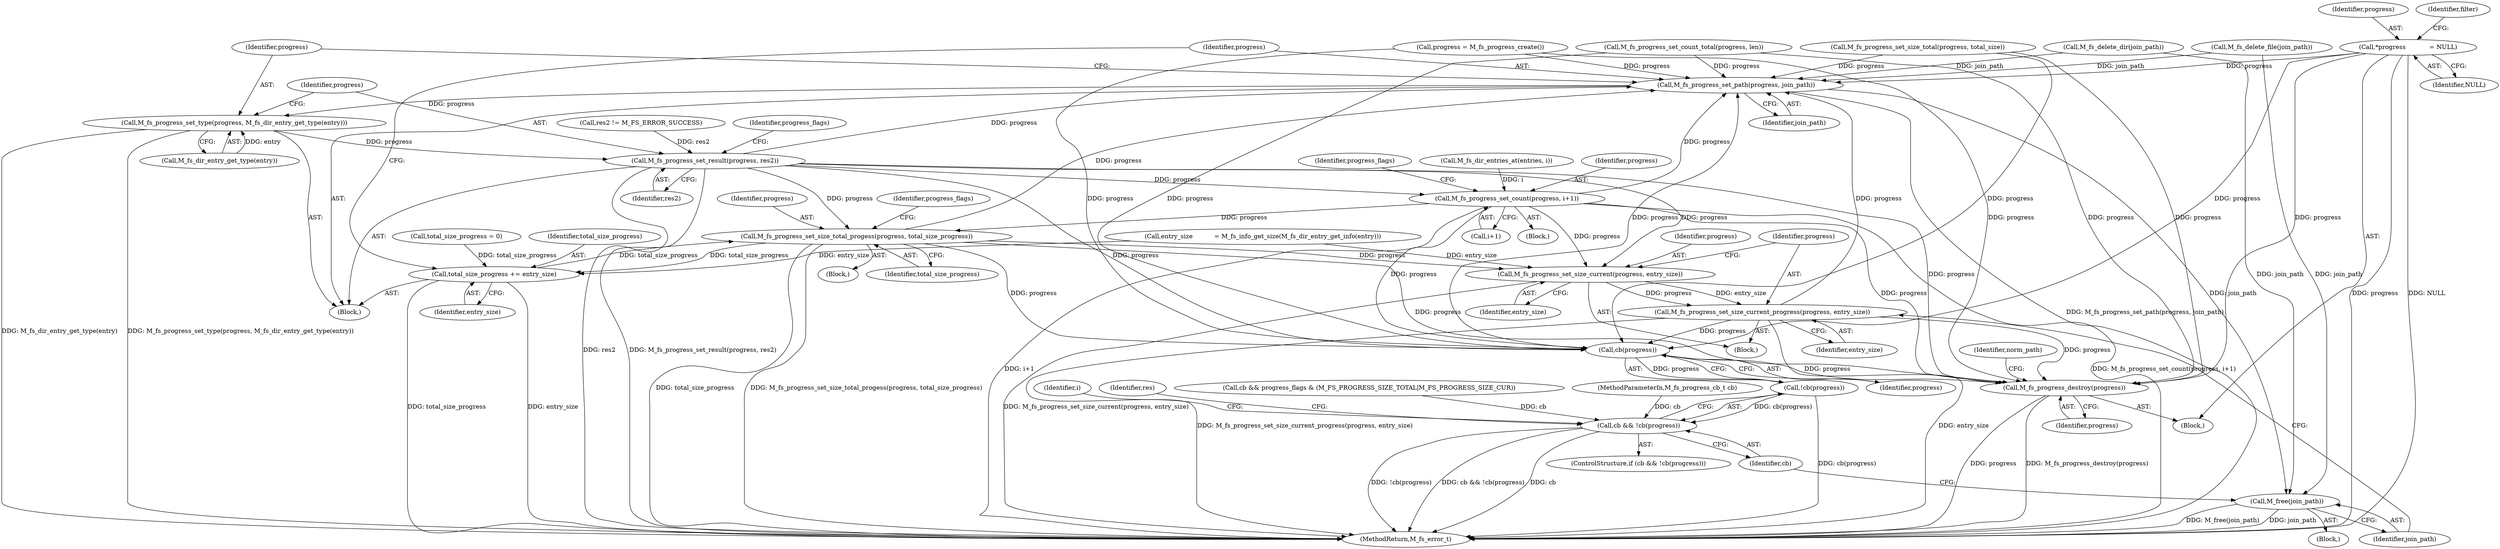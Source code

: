digraph "0_mstdlib_db124b8f607dd0a40a9aef2d4d468fad433522a7_2@pointer" {
"1000131" [label="(Call,*progress            = NULL)"];
"1000348" [label="(Call,M_fs_progress_set_path(progress, join_path))"];
"1000351" [label="(Call,M_fs_progress_set_type(progress, M_fs_dir_entry_get_type(entry)))"];
"1000355" [label="(Call,M_fs_progress_set_result(progress, res2))"];
"1000363" [label="(Call,M_fs_progress_set_count(progress, i+1))"];
"1000373" [label="(Call,M_fs_progress_set_size_total_progess(progress, total_size_progress))"];
"1000345" [label="(Call,total_size_progress += entry_size)"];
"1000381" [label="(Call,M_fs_progress_set_size_current(progress, entry_size))"];
"1000384" [label="(Call,M_fs_progress_set_size_current_progress(progress, entry_size))"];
"1000393" [label="(Call,cb(progress))"];
"1000392" [label="(Call,!cb(progress))"];
"1000390" [label="(Call,cb && !cb(progress))"];
"1000402" [label="(Call,M_fs_progress_destroy(progress))"];
"1000387" [label="(Call,M_free(join_path))"];
"1000300" [label="(Block,)"];
"1000246" [label="(Call,progress = M_fs_progress_create())"];
"1000374" [label="(Identifier,progress)"];
"1000382" [label="(Identifier,progress)"];
"1000403" [label="(Identifier,progress)"];
"1000340" [label="(Call,entry_size           = M_fs_info_get_size(M_fs_dir_entry_get_info(entry)))"];
"1000150" [label="(Call,total_size_progress = 0)"];
"1000397" [label="(Identifier,res)"];
"1000373" [label="(Call,M_fs_progress_set_size_total_progess(progress, total_size_progress))"];
"1000352" [label="(Identifier,progress)"];
"1000357" [label="(Identifier,res2)"];
"1000370" [label="(Identifier,progress_flags)"];
"1000393" [label="(Call,cb(progress))"];
"1000384" [label="(Call,M_fs_progress_set_size_current_progress(progress, entry_size))"];
"1000378" [label="(Identifier,progress_flags)"];
"1000386" [label="(Identifier,entry_size)"];
"1000392" [label="(Call,!cb(progress))"];
"1000365" [label="(Call,i+1)"];
"1000132" [label="(Identifier,progress)"];
"1000303" [label="(Call,M_fs_dir_entries_at(entries, i))"];
"1000213" [label="(Call,cb && progress_flags & (M_FS_PROGRESS_SIZE_TOTAL|M_FS_PROGRESS_SIZE_CUR))"];
"1000122" [label="(MethodParameterIn,M_fs_progress_cb_t cb)"];
"1000277" [label="(Call,M_fs_progress_set_size_total(progress, total_size))"];
"1000360" [label="(Identifier,progress_flags)"];
"1000394" [label="(Identifier,progress)"];
"1000136" [label="(Identifier,filter)"];
"1000402" [label="(Call,M_fs_progress_destroy(progress))"];
"1000339" [label="(Block,)"];
"1000383" [label="(Identifier,entry_size)"];
"1000299" [label="(Identifier,i)"];
"1000330" [label="(Call,res2 != M_FS_ERROR_SUCCESS)"];
"1000348" [label="(Call,M_fs_progress_set_path(progress, join_path))"];
"1000364" [label="(Identifier,progress)"];
"1000345" [label="(Call,total_size_progress += entry_size)"];
"1000391" [label="(Identifier,cb)"];
"1000131" [label="(Call,*progress            = NULL)"];
"1000390" [label="(Call,cb && !cb(progress))"];
"1000363" [label="(Call,M_fs_progress_set_count(progress, i+1))"];
"1000133" [label="(Identifier,NULL)"];
"1000388" [label="(Identifier,join_path)"];
"1000389" [label="(ControlStructure,if (cb && !cb(progress)))"];
"1000350" [label="(Identifier,join_path)"];
"1000372" [label="(Block,)"];
"1000381" [label="(Call,M_fs_progress_set_size_current(progress, entry_size))"];
"1000385" [label="(Identifier,progress)"];
"1000349" [label="(Identifier,progress)"];
"1000346" [label="(Identifier,total_size_progress)"];
"1000327" [label="(Call,M_fs_delete_file(join_path))"];
"1000375" [label="(Identifier,total_size_progress)"];
"1000408" [label="(MethodReturn,M_fs_error_t)"];
"1000347" [label="(Identifier,entry_size)"];
"1000355" [label="(Call,M_fs_progress_set_result(progress, res2))"];
"1000285" [label="(Call,M_fs_progress_set_count_total(progress, len))"];
"1000321" [label="(Call,M_fs_delete_dir(join_path))"];
"1000356" [label="(Identifier,progress)"];
"1000362" [label="(Block,)"];
"1000353" [label="(Call,M_fs_dir_entry_get_type(entry))"];
"1000380" [label="(Block,)"];
"1000351" [label="(Call,M_fs_progress_set_type(progress, M_fs_dir_entry_get_type(entry)))"];
"1000387" [label="(Call,M_free(join_path))"];
"1000124" [label="(Block,)"];
"1000405" [label="(Identifier,norm_path)"];
"1000131" -> "1000124"  [label="AST: "];
"1000131" -> "1000133"  [label="CFG: "];
"1000132" -> "1000131"  [label="AST: "];
"1000133" -> "1000131"  [label="AST: "];
"1000136" -> "1000131"  [label="CFG: "];
"1000131" -> "1000408"  [label="DDG: progress"];
"1000131" -> "1000408"  [label="DDG: NULL"];
"1000131" -> "1000348"  [label="DDG: progress"];
"1000131" -> "1000393"  [label="DDG: progress"];
"1000131" -> "1000402"  [label="DDG: progress"];
"1000348" -> "1000339"  [label="AST: "];
"1000348" -> "1000350"  [label="CFG: "];
"1000349" -> "1000348"  [label="AST: "];
"1000350" -> "1000348"  [label="AST: "];
"1000352" -> "1000348"  [label="CFG: "];
"1000348" -> "1000408"  [label="DDG: M_fs_progress_set_path(progress, join_path)"];
"1000393" -> "1000348"  [label="DDG: progress"];
"1000363" -> "1000348"  [label="DDG: progress"];
"1000277" -> "1000348"  [label="DDG: progress"];
"1000373" -> "1000348"  [label="DDG: progress"];
"1000355" -> "1000348"  [label="DDG: progress"];
"1000285" -> "1000348"  [label="DDG: progress"];
"1000384" -> "1000348"  [label="DDG: progress"];
"1000246" -> "1000348"  [label="DDG: progress"];
"1000327" -> "1000348"  [label="DDG: join_path"];
"1000321" -> "1000348"  [label="DDG: join_path"];
"1000348" -> "1000351"  [label="DDG: progress"];
"1000348" -> "1000387"  [label="DDG: join_path"];
"1000351" -> "1000339"  [label="AST: "];
"1000351" -> "1000353"  [label="CFG: "];
"1000352" -> "1000351"  [label="AST: "];
"1000353" -> "1000351"  [label="AST: "];
"1000356" -> "1000351"  [label="CFG: "];
"1000351" -> "1000408"  [label="DDG: M_fs_progress_set_type(progress, M_fs_dir_entry_get_type(entry))"];
"1000351" -> "1000408"  [label="DDG: M_fs_dir_entry_get_type(entry)"];
"1000353" -> "1000351"  [label="DDG: entry"];
"1000351" -> "1000355"  [label="DDG: progress"];
"1000355" -> "1000339"  [label="AST: "];
"1000355" -> "1000357"  [label="CFG: "];
"1000356" -> "1000355"  [label="AST: "];
"1000357" -> "1000355"  [label="AST: "];
"1000360" -> "1000355"  [label="CFG: "];
"1000355" -> "1000408"  [label="DDG: res2"];
"1000355" -> "1000408"  [label="DDG: M_fs_progress_set_result(progress, res2)"];
"1000330" -> "1000355"  [label="DDG: res2"];
"1000355" -> "1000363"  [label="DDG: progress"];
"1000355" -> "1000373"  [label="DDG: progress"];
"1000355" -> "1000381"  [label="DDG: progress"];
"1000355" -> "1000393"  [label="DDG: progress"];
"1000355" -> "1000402"  [label="DDG: progress"];
"1000363" -> "1000362"  [label="AST: "];
"1000363" -> "1000365"  [label="CFG: "];
"1000364" -> "1000363"  [label="AST: "];
"1000365" -> "1000363"  [label="AST: "];
"1000370" -> "1000363"  [label="CFG: "];
"1000363" -> "1000408"  [label="DDG: i+1"];
"1000363" -> "1000408"  [label="DDG: M_fs_progress_set_count(progress, i+1)"];
"1000303" -> "1000363"  [label="DDG: i"];
"1000363" -> "1000373"  [label="DDG: progress"];
"1000363" -> "1000381"  [label="DDG: progress"];
"1000363" -> "1000393"  [label="DDG: progress"];
"1000363" -> "1000402"  [label="DDG: progress"];
"1000373" -> "1000372"  [label="AST: "];
"1000373" -> "1000375"  [label="CFG: "];
"1000374" -> "1000373"  [label="AST: "];
"1000375" -> "1000373"  [label="AST: "];
"1000378" -> "1000373"  [label="CFG: "];
"1000373" -> "1000408"  [label="DDG: total_size_progress"];
"1000373" -> "1000408"  [label="DDG: M_fs_progress_set_size_total_progess(progress, total_size_progress)"];
"1000373" -> "1000345"  [label="DDG: total_size_progress"];
"1000345" -> "1000373"  [label="DDG: total_size_progress"];
"1000373" -> "1000381"  [label="DDG: progress"];
"1000373" -> "1000393"  [label="DDG: progress"];
"1000373" -> "1000402"  [label="DDG: progress"];
"1000345" -> "1000339"  [label="AST: "];
"1000345" -> "1000347"  [label="CFG: "];
"1000346" -> "1000345"  [label="AST: "];
"1000347" -> "1000345"  [label="AST: "];
"1000349" -> "1000345"  [label="CFG: "];
"1000345" -> "1000408"  [label="DDG: entry_size"];
"1000345" -> "1000408"  [label="DDG: total_size_progress"];
"1000340" -> "1000345"  [label="DDG: entry_size"];
"1000150" -> "1000345"  [label="DDG: total_size_progress"];
"1000381" -> "1000380"  [label="AST: "];
"1000381" -> "1000383"  [label="CFG: "];
"1000382" -> "1000381"  [label="AST: "];
"1000383" -> "1000381"  [label="AST: "];
"1000385" -> "1000381"  [label="CFG: "];
"1000381" -> "1000408"  [label="DDG: M_fs_progress_set_size_current(progress, entry_size)"];
"1000340" -> "1000381"  [label="DDG: entry_size"];
"1000381" -> "1000384"  [label="DDG: progress"];
"1000381" -> "1000384"  [label="DDG: entry_size"];
"1000384" -> "1000380"  [label="AST: "];
"1000384" -> "1000386"  [label="CFG: "];
"1000385" -> "1000384"  [label="AST: "];
"1000386" -> "1000384"  [label="AST: "];
"1000388" -> "1000384"  [label="CFG: "];
"1000384" -> "1000408"  [label="DDG: M_fs_progress_set_size_current_progress(progress, entry_size)"];
"1000384" -> "1000408"  [label="DDG: entry_size"];
"1000384" -> "1000393"  [label="DDG: progress"];
"1000384" -> "1000402"  [label="DDG: progress"];
"1000393" -> "1000392"  [label="AST: "];
"1000393" -> "1000394"  [label="CFG: "];
"1000394" -> "1000393"  [label="AST: "];
"1000392" -> "1000393"  [label="CFG: "];
"1000393" -> "1000392"  [label="DDG: progress"];
"1000277" -> "1000393"  [label="DDG: progress"];
"1000285" -> "1000393"  [label="DDG: progress"];
"1000246" -> "1000393"  [label="DDG: progress"];
"1000393" -> "1000402"  [label="DDG: progress"];
"1000392" -> "1000390"  [label="AST: "];
"1000390" -> "1000392"  [label="CFG: "];
"1000392" -> "1000408"  [label="DDG: cb(progress)"];
"1000392" -> "1000390"  [label="DDG: cb(progress)"];
"1000390" -> "1000389"  [label="AST: "];
"1000390" -> "1000391"  [label="CFG: "];
"1000391" -> "1000390"  [label="AST: "];
"1000397" -> "1000390"  [label="CFG: "];
"1000299" -> "1000390"  [label="CFG: "];
"1000390" -> "1000408"  [label="DDG: !cb(progress)"];
"1000390" -> "1000408"  [label="DDG: cb && !cb(progress)"];
"1000390" -> "1000408"  [label="DDG: cb"];
"1000213" -> "1000390"  [label="DDG: cb"];
"1000122" -> "1000390"  [label="DDG: cb"];
"1000402" -> "1000124"  [label="AST: "];
"1000402" -> "1000403"  [label="CFG: "];
"1000403" -> "1000402"  [label="AST: "];
"1000405" -> "1000402"  [label="CFG: "];
"1000402" -> "1000408"  [label="DDG: M_fs_progress_destroy(progress)"];
"1000402" -> "1000408"  [label="DDG: progress"];
"1000277" -> "1000402"  [label="DDG: progress"];
"1000285" -> "1000402"  [label="DDG: progress"];
"1000246" -> "1000402"  [label="DDG: progress"];
"1000387" -> "1000300"  [label="AST: "];
"1000387" -> "1000388"  [label="CFG: "];
"1000388" -> "1000387"  [label="AST: "];
"1000391" -> "1000387"  [label="CFG: "];
"1000387" -> "1000408"  [label="DDG: join_path"];
"1000387" -> "1000408"  [label="DDG: M_free(join_path)"];
"1000327" -> "1000387"  [label="DDG: join_path"];
"1000321" -> "1000387"  [label="DDG: join_path"];
}
